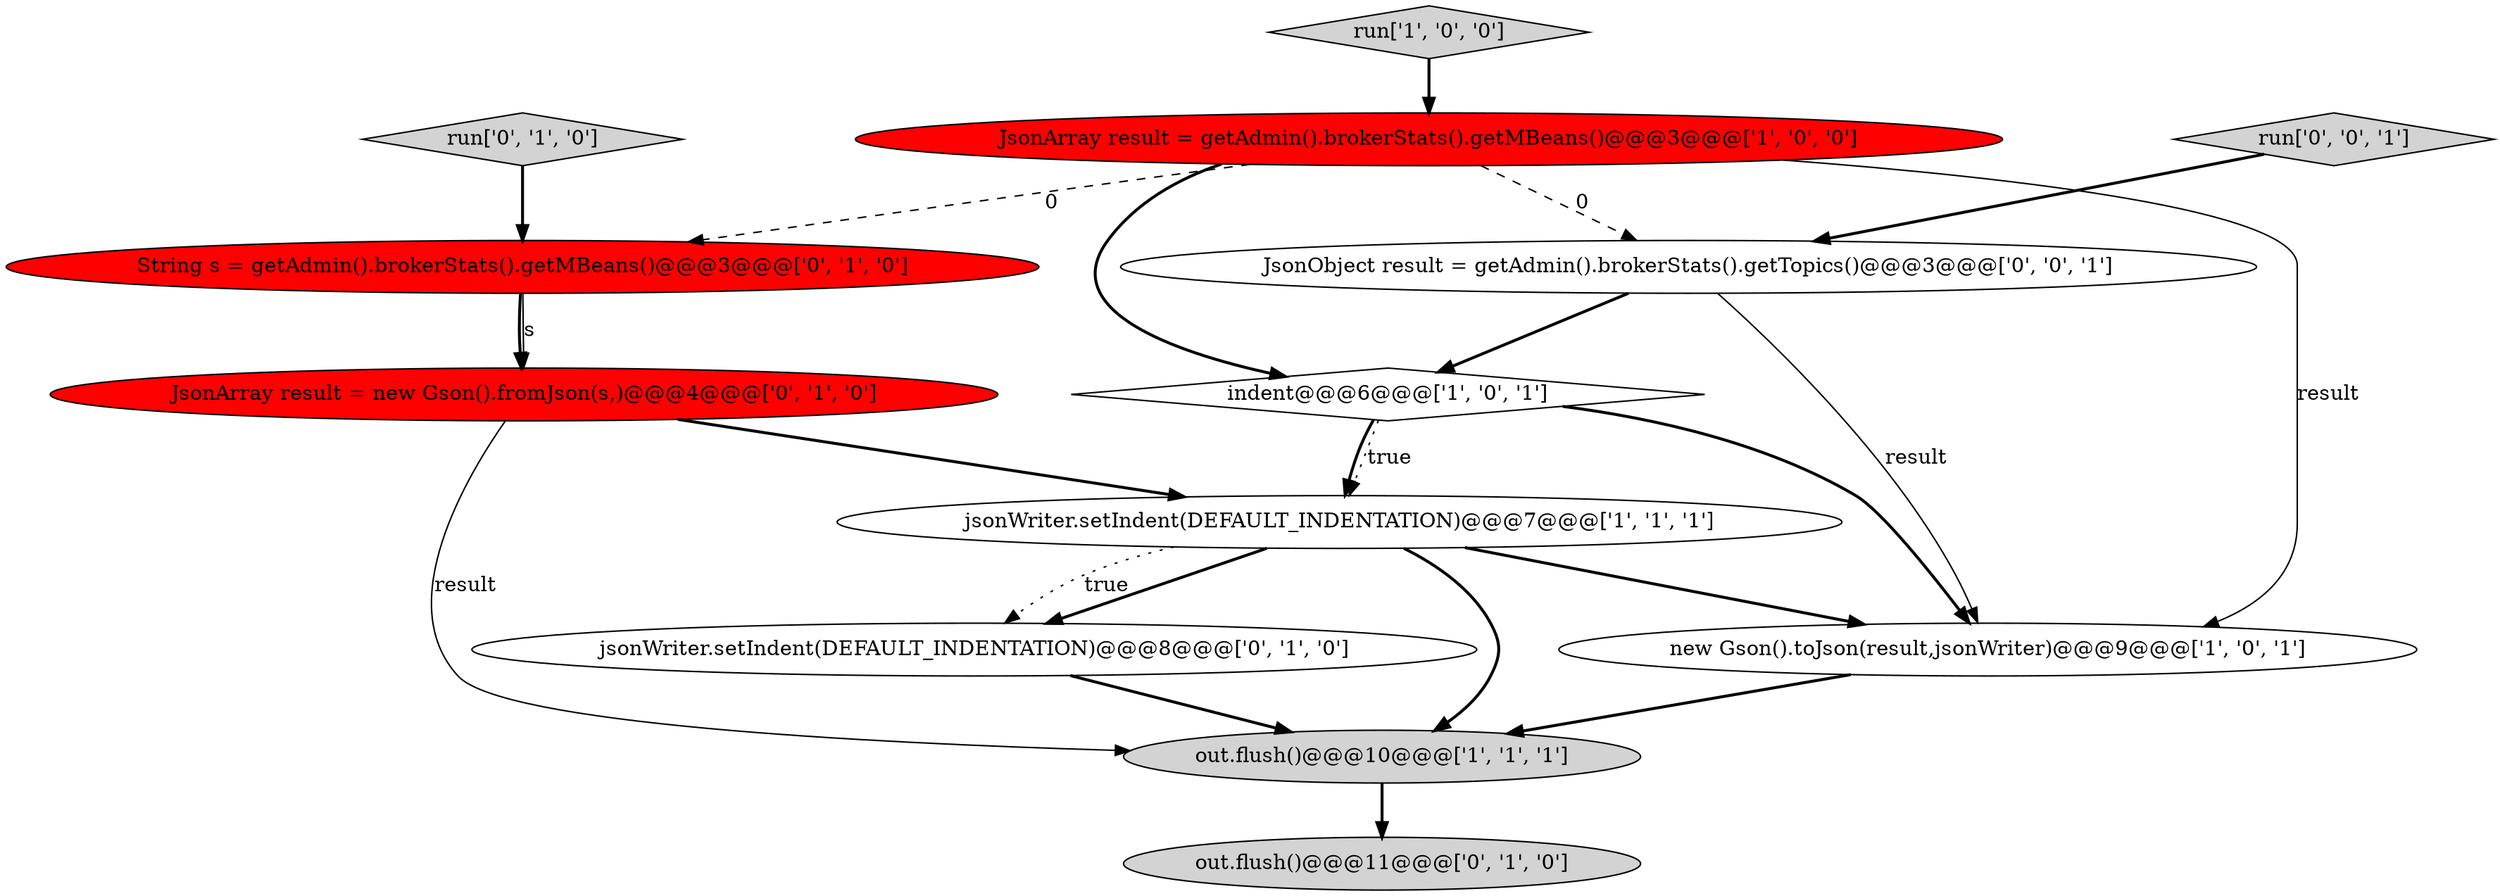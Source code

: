 digraph {
11 [style = filled, label = "JsonObject result = getAdmin().brokerStats().getTopics()@@@3@@@['0', '0', '1']", fillcolor = white, shape = ellipse image = "AAA0AAABBB3BBB"];
1 [style = filled, label = "indent@@@6@@@['1', '0', '1']", fillcolor = white, shape = diamond image = "AAA0AAABBB1BBB"];
8 [style = filled, label = "JsonArray result = new Gson().fromJson(s,)@@@4@@@['0', '1', '0']", fillcolor = red, shape = ellipse image = "AAA1AAABBB2BBB"];
10 [style = filled, label = "jsonWriter.setIndent(DEFAULT_INDENTATION)@@@8@@@['0', '1', '0']", fillcolor = white, shape = ellipse image = "AAA0AAABBB2BBB"];
12 [style = filled, label = "run['0', '0', '1']", fillcolor = lightgray, shape = diamond image = "AAA0AAABBB3BBB"];
2 [style = filled, label = "new Gson().toJson(result,jsonWriter)@@@9@@@['1', '0', '1']", fillcolor = white, shape = ellipse image = "AAA0AAABBB1BBB"];
9 [style = filled, label = "run['0', '1', '0']", fillcolor = lightgray, shape = diamond image = "AAA0AAABBB2BBB"];
5 [style = filled, label = "jsonWriter.setIndent(DEFAULT_INDENTATION)@@@7@@@['1', '1', '1']", fillcolor = white, shape = ellipse image = "AAA0AAABBB1BBB"];
3 [style = filled, label = "out.flush()@@@10@@@['1', '1', '1']", fillcolor = lightgray, shape = ellipse image = "AAA0AAABBB1BBB"];
0 [style = filled, label = "JsonArray result = getAdmin().brokerStats().getMBeans()@@@3@@@['1', '0', '0']", fillcolor = red, shape = ellipse image = "AAA1AAABBB1BBB"];
7 [style = filled, label = "String s = getAdmin().brokerStats().getMBeans()@@@3@@@['0', '1', '0']", fillcolor = red, shape = ellipse image = "AAA1AAABBB2BBB"];
4 [style = filled, label = "run['1', '0', '0']", fillcolor = lightgray, shape = diamond image = "AAA0AAABBB1BBB"];
6 [style = filled, label = "out.flush()@@@11@@@['0', '1', '0']", fillcolor = lightgray, shape = ellipse image = "AAA0AAABBB2BBB"];
1->5 [style = bold, label=""];
5->3 [style = bold, label=""];
5->10 [style = bold, label=""];
11->1 [style = bold, label=""];
5->10 [style = dotted, label="true"];
11->2 [style = solid, label="result"];
2->3 [style = bold, label=""];
12->11 [style = bold, label=""];
10->3 [style = bold, label=""];
3->6 [style = bold, label=""];
0->11 [style = dashed, label="0"];
9->7 [style = bold, label=""];
7->8 [style = bold, label=""];
4->0 [style = bold, label=""];
0->2 [style = solid, label="result"];
5->2 [style = bold, label=""];
8->5 [style = bold, label=""];
0->1 [style = bold, label=""];
7->8 [style = solid, label="s"];
1->2 [style = bold, label=""];
8->3 [style = solid, label="result"];
0->7 [style = dashed, label="0"];
1->5 [style = dotted, label="true"];
}
